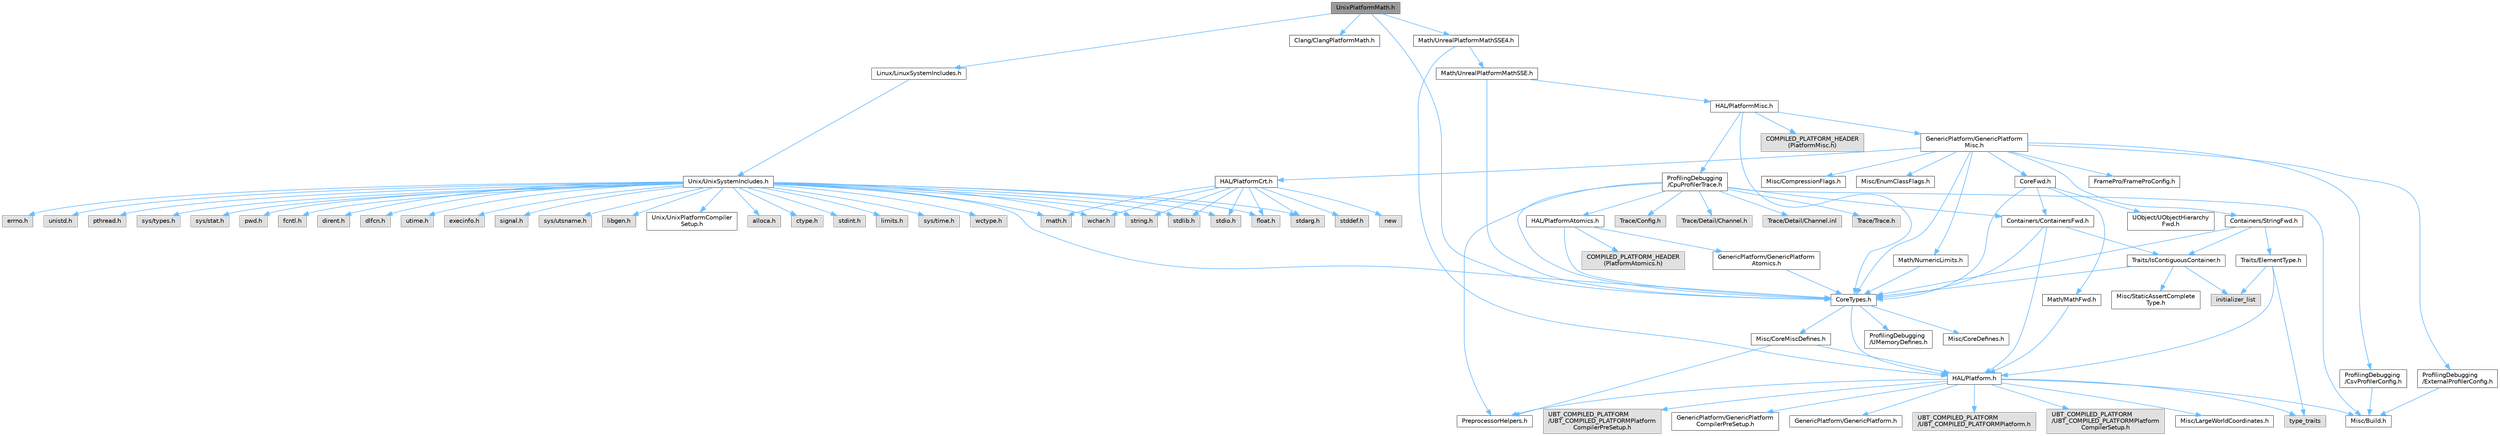 digraph "UnixPlatformMath.h"
{
 // INTERACTIVE_SVG=YES
 // LATEX_PDF_SIZE
  bgcolor="transparent";
  edge [fontname=Helvetica,fontsize=10,labelfontname=Helvetica,labelfontsize=10];
  node [fontname=Helvetica,fontsize=10,shape=box,height=0.2,width=0.4];
  Node1 [id="Node000001",label="UnixPlatformMath.h",height=0.2,width=0.4,color="gray40", fillcolor="grey60", style="filled", fontcolor="black",tooltip=" "];
  Node1 -> Node2 [id="edge1_Node000001_Node000002",color="steelblue1",style="solid",tooltip=" "];
  Node2 [id="Node000002",label="CoreTypes.h",height=0.2,width=0.4,color="grey40", fillcolor="white", style="filled",URL="$dc/dec/CoreTypes_8h.html",tooltip=" "];
  Node2 -> Node3 [id="edge2_Node000002_Node000003",color="steelblue1",style="solid",tooltip=" "];
  Node3 [id="Node000003",label="HAL/Platform.h",height=0.2,width=0.4,color="grey40", fillcolor="white", style="filled",URL="$d9/dd0/Platform_8h.html",tooltip=" "];
  Node3 -> Node4 [id="edge3_Node000003_Node000004",color="steelblue1",style="solid",tooltip=" "];
  Node4 [id="Node000004",label="Misc/Build.h",height=0.2,width=0.4,color="grey40", fillcolor="white", style="filled",URL="$d3/dbb/Build_8h.html",tooltip=" "];
  Node3 -> Node5 [id="edge4_Node000003_Node000005",color="steelblue1",style="solid",tooltip=" "];
  Node5 [id="Node000005",label="Misc/LargeWorldCoordinates.h",height=0.2,width=0.4,color="grey40", fillcolor="white", style="filled",URL="$d2/dcb/LargeWorldCoordinates_8h.html",tooltip=" "];
  Node3 -> Node6 [id="edge5_Node000003_Node000006",color="steelblue1",style="solid",tooltip=" "];
  Node6 [id="Node000006",label="type_traits",height=0.2,width=0.4,color="grey60", fillcolor="#E0E0E0", style="filled",tooltip=" "];
  Node3 -> Node7 [id="edge6_Node000003_Node000007",color="steelblue1",style="solid",tooltip=" "];
  Node7 [id="Node000007",label="PreprocessorHelpers.h",height=0.2,width=0.4,color="grey40", fillcolor="white", style="filled",URL="$db/ddb/PreprocessorHelpers_8h.html",tooltip=" "];
  Node3 -> Node8 [id="edge7_Node000003_Node000008",color="steelblue1",style="solid",tooltip=" "];
  Node8 [id="Node000008",label="UBT_COMPILED_PLATFORM\l/UBT_COMPILED_PLATFORMPlatform\lCompilerPreSetup.h",height=0.2,width=0.4,color="grey60", fillcolor="#E0E0E0", style="filled",tooltip=" "];
  Node3 -> Node9 [id="edge8_Node000003_Node000009",color="steelblue1",style="solid",tooltip=" "];
  Node9 [id="Node000009",label="GenericPlatform/GenericPlatform\lCompilerPreSetup.h",height=0.2,width=0.4,color="grey40", fillcolor="white", style="filled",URL="$d9/dc8/GenericPlatformCompilerPreSetup_8h.html",tooltip=" "];
  Node3 -> Node10 [id="edge9_Node000003_Node000010",color="steelblue1",style="solid",tooltip=" "];
  Node10 [id="Node000010",label="GenericPlatform/GenericPlatform.h",height=0.2,width=0.4,color="grey40", fillcolor="white", style="filled",URL="$d6/d84/GenericPlatform_8h.html",tooltip=" "];
  Node3 -> Node11 [id="edge10_Node000003_Node000011",color="steelblue1",style="solid",tooltip=" "];
  Node11 [id="Node000011",label="UBT_COMPILED_PLATFORM\l/UBT_COMPILED_PLATFORMPlatform.h",height=0.2,width=0.4,color="grey60", fillcolor="#E0E0E0", style="filled",tooltip=" "];
  Node3 -> Node12 [id="edge11_Node000003_Node000012",color="steelblue1",style="solid",tooltip=" "];
  Node12 [id="Node000012",label="UBT_COMPILED_PLATFORM\l/UBT_COMPILED_PLATFORMPlatform\lCompilerSetup.h",height=0.2,width=0.4,color="grey60", fillcolor="#E0E0E0", style="filled",tooltip=" "];
  Node2 -> Node13 [id="edge12_Node000002_Node000013",color="steelblue1",style="solid",tooltip=" "];
  Node13 [id="Node000013",label="ProfilingDebugging\l/UMemoryDefines.h",height=0.2,width=0.4,color="grey40", fillcolor="white", style="filled",URL="$d2/da2/UMemoryDefines_8h.html",tooltip=" "];
  Node2 -> Node14 [id="edge13_Node000002_Node000014",color="steelblue1",style="solid",tooltip=" "];
  Node14 [id="Node000014",label="Misc/CoreMiscDefines.h",height=0.2,width=0.4,color="grey40", fillcolor="white", style="filled",URL="$da/d38/CoreMiscDefines_8h.html",tooltip=" "];
  Node14 -> Node3 [id="edge14_Node000014_Node000003",color="steelblue1",style="solid",tooltip=" "];
  Node14 -> Node7 [id="edge15_Node000014_Node000007",color="steelblue1",style="solid",tooltip=" "];
  Node2 -> Node15 [id="edge16_Node000002_Node000015",color="steelblue1",style="solid",tooltip=" "];
  Node15 [id="Node000015",label="Misc/CoreDefines.h",height=0.2,width=0.4,color="grey40", fillcolor="white", style="filled",URL="$d3/dd2/CoreDefines_8h.html",tooltip=" "];
  Node1 -> Node16 [id="edge17_Node000001_Node000016",color="steelblue1",style="solid",tooltip=" "];
  Node16 [id="Node000016",label="Clang/ClangPlatformMath.h",height=0.2,width=0.4,color="grey40", fillcolor="white", style="filled",URL="$de/da6/ClangPlatformMath_8h.html",tooltip=" "];
  Node1 -> Node17 [id="edge18_Node000001_Node000017",color="steelblue1",style="solid",tooltip=" "];
  Node17 [id="Node000017",label="Linux/LinuxSystemIncludes.h",height=0.2,width=0.4,color="grey40", fillcolor="white", style="filled",URL="$de/d8b/LinuxSystemIncludes_8h.html",tooltip=" "];
  Node17 -> Node18 [id="edge19_Node000017_Node000018",color="steelblue1",style="solid",tooltip=" "];
  Node18 [id="Node000018",label="Unix/UnixSystemIncludes.h",height=0.2,width=0.4,color="grey40", fillcolor="white", style="filled",URL="$df/d1b/UnixSystemIncludes_8h.html",tooltip=" "];
  Node18 -> Node2 [id="edge20_Node000018_Node000002",color="steelblue1",style="solid",tooltip=" "];
  Node18 -> Node19 [id="edge21_Node000018_Node000019",color="steelblue1",style="solid",tooltip=" "];
  Node19 [id="Node000019",label="Unix/UnixPlatformCompiler\lSetup.h",height=0.2,width=0.4,color="grey40", fillcolor="white", style="filled",URL="$dc/d9e/UnixPlatformCompilerSetup_8h.html",tooltip=" "];
  Node18 -> Node20 [id="edge22_Node000018_Node000020",color="steelblue1",style="solid",tooltip=" "];
  Node20 [id="Node000020",label="string.h",height=0.2,width=0.4,color="grey60", fillcolor="#E0E0E0", style="filled",tooltip=" "];
  Node18 -> Node21 [id="edge23_Node000018_Node000021",color="steelblue1",style="solid",tooltip=" "];
  Node21 [id="Node000021",label="alloca.h",height=0.2,width=0.4,color="grey60", fillcolor="#E0E0E0", style="filled",tooltip=" "];
  Node18 -> Node22 [id="edge24_Node000018_Node000022",color="steelblue1",style="solid",tooltip=" "];
  Node22 [id="Node000022",label="stdlib.h",height=0.2,width=0.4,color="grey60", fillcolor="#E0E0E0", style="filled",tooltip=" "];
  Node18 -> Node23 [id="edge25_Node000018_Node000023",color="steelblue1",style="solid",tooltip=" "];
  Node23 [id="Node000023",label="stdio.h",height=0.2,width=0.4,color="grey60", fillcolor="#E0E0E0", style="filled",tooltip=" "];
  Node18 -> Node24 [id="edge26_Node000018_Node000024",color="steelblue1",style="solid",tooltip=" "];
  Node24 [id="Node000024",label="float.h",height=0.2,width=0.4,color="grey60", fillcolor="#E0E0E0", style="filled",tooltip=" "];
  Node18 -> Node25 [id="edge27_Node000018_Node000025",color="steelblue1",style="solid",tooltip=" "];
  Node25 [id="Node000025",label="ctype.h",height=0.2,width=0.4,color="grey60", fillcolor="#E0E0E0", style="filled",tooltip=" "];
  Node18 -> Node26 [id="edge28_Node000018_Node000026",color="steelblue1",style="solid",tooltip=" "];
  Node26 [id="Node000026",label="stdarg.h",height=0.2,width=0.4,color="grey60", fillcolor="#E0E0E0", style="filled",tooltip=" "];
  Node18 -> Node27 [id="edge29_Node000018_Node000027",color="steelblue1",style="solid",tooltip=" "];
  Node27 [id="Node000027",label="stdint.h",height=0.2,width=0.4,color="grey60", fillcolor="#E0E0E0", style="filled",tooltip=" "];
  Node18 -> Node28 [id="edge30_Node000018_Node000028",color="steelblue1",style="solid",tooltip=" "];
  Node28 [id="Node000028",label="limits.h",height=0.2,width=0.4,color="grey60", fillcolor="#E0E0E0", style="filled",tooltip=" "];
  Node18 -> Node29 [id="edge31_Node000018_Node000029",color="steelblue1",style="solid",tooltip=" "];
  Node29 [id="Node000029",label="sys/time.h",height=0.2,width=0.4,color="grey60", fillcolor="#E0E0E0", style="filled",tooltip=" "];
  Node18 -> Node30 [id="edge32_Node000018_Node000030",color="steelblue1",style="solid",tooltip=" "];
  Node30 [id="Node000030",label="math.h",height=0.2,width=0.4,color="grey60", fillcolor="#E0E0E0", style="filled",tooltip=" "];
  Node18 -> Node31 [id="edge33_Node000018_Node000031",color="steelblue1",style="solid",tooltip=" "];
  Node31 [id="Node000031",label="wchar.h",height=0.2,width=0.4,color="grey60", fillcolor="#E0E0E0", style="filled",tooltip=" "];
  Node18 -> Node32 [id="edge34_Node000018_Node000032",color="steelblue1",style="solid",tooltip=" "];
  Node32 [id="Node000032",label="wctype.h",height=0.2,width=0.4,color="grey60", fillcolor="#E0E0E0", style="filled",tooltip=" "];
  Node18 -> Node33 [id="edge35_Node000018_Node000033",color="steelblue1",style="solid",tooltip=" "];
  Node33 [id="Node000033",label="errno.h",height=0.2,width=0.4,color="grey60", fillcolor="#E0E0E0", style="filled",tooltip=" "];
  Node18 -> Node34 [id="edge36_Node000018_Node000034",color="steelblue1",style="solid",tooltip=" "];
  Node34 [id="Node000034",label="unistd.h",height=0.2,width=0.4,color="grey60", fillcolor="#E0E0E0", style="filled",tooltip=" "];
  Node18 -> Node35 [id="edge37_Node000018_Node000035",color="steelblue1",style="solid",tooltip=" "];
  Node35 [id="Node000035",label="pthread.h",height=0.2,width=0.4,color="grey60", fillcolor="#E0E0E0", style="filled",tooltip=" "];
  Node18 -> Node36 [id="edge38_Node000018_Node000036",color="steelblue1",style="solid",tooltip=" "];
  Node36 [id="Node000036",label="sys/types.h",height=0.2,width=0.4,color="grey60", fillcolor="#E0E0E0", style="filled",tooltip=" "];
  Node18 -> Node37 [id="edge39_Node000018_Node000037",color="steelblue1",style="solid",tooltip=" "];
  Node37 [id="Node000037",label="sys/stat.h",height=0.2,width=0.4,color="grey60", fillcolor="#E0E0E0", style="filled",tooltip=" "];
  Node18 -> Node38 [id="edge40_Node000018_Node000038",color="steelblue1",style="solid",tooltip=" "];
  Node38 [id="Node000038",label="pwd.h",height=0.2,width=0.4,color="grey60", fillcolor="#E0E0E0", style="filled",tooltip=" "];
  Node18 -> Node39 [id="edge41_Node000018_Node000039",color="steelblue1",style="solid",tooltip=" "];
  Node39 [id="Node000039",label="fcntl.h",height=0.2,width=0.4,color="grey60", fillcolor="#E0E0E0", style="filled",tooltip=" "];
  Node18 -> Node40 [id="edge42_Node000018_Node000040",color="steelblue1",style="solid",tooltip=" "];
  Node40 [id="Node000040",label="dirent.h",height=0.2,width=0.4,color="grey60", fillcolor="#E0E0E0", style="filled",tooltip=" "];
  Node18 -> Node41 [id="edge43_Node000018_Node000041",color="steelblue1",style="solid",tooltip=" "];
  Node41 [id="Node000041",label="dlfcn.h",height=0.2,width=0.4,color="grey60", fillcolor="#E0E0E0", style="filled",tooltip=" "];
  Node18 -> Node42 [id="edge44_Node000018_Node000042",color="steelblue1",style="solid",tooltip=" "];
  Node42 [id="Node000042",label="utime.h",height=0.2,width=0.4,color="grey60", fillcolor="#E0E0E0", style="filled",tooltip=" "];
  Node18 -> Node43 [id="edge45_Node000018_Node000043",color="steelblue1",style="solid",tooltip=" "];
  Node43 [id="Node000043",label="execinfo.h",height=0.2,width=0.4,color="grey60", fillcolor="#E0E0E0", style="filled",tooltip=" "];
  Node18 -> Node44 [id="edge46_Node000018_Node000044",color="steelblue1",style="solid",tooltip=" "];
  Node44 [id="Node000044",label="signal.h",height=0.2,width=0.4,color="grey60", fillcolor="#E0E0E0", style="filled",tooltip=" "];
  Node18 -> Node45 [id="edge47_Node000018_Node000045",color="steelblue1",style="solid",tooltip=" "];
  Node45 [id="Node000045",label="sys/utsname.h",height=0.2,width=0.4,color="grey60", fillcolor="#E0E0E0", style="filled",tooltip=" "];
  Node18 -> Node46 [id="edge48_Node000018_Node000046",color="steelblue1",style="solid",tooltip=" "];
  Node46 [id="Node000046",label="libgen.h",height=0.2,width=0.4,color="grey60", fillcolor="#E0E0E0", style="filled",tooltip=" "];
  Node1 -> Node47 [id="edge49_Node000001_Node000047",color="steelblue1",style="solid",tooltip=" "];
  Node47 [id="Node000047",label="Math/UnrealPlatformMathSSE4.h",height=0.2,width=0.4,color="grey40", fillcolor="white", style="filled",URL="$db/df0/UnrealPlatformMathSSE4_8h.html",tooltip=" "];
  Node47 -> Node3 [id="edge50_Node000047_Node000003",color="steelblue1",style="solid",tooltip=" "];
  Node47 -> Node48 [id="edge51_Node000047_Node000048",color="steelblue1",style="solid",tooltip=" "];
  Node48 [id="Node000048",label="Math/UnrealPlatformMathSSE.h",height=0.2,width=0.4,color="grey40", fillcolor="white", style="filled",URL="$db/db6/UnrealPlatformMathSSE_8h.html",tooltip=" "];
  Node48 -> Node2 [id="edge52_Node000048_Node000002",color="steelblue1",style="solid",tooltip=" "];
  Node48 -> Node49 [id="edge53_Node000048_Node000049",color="steelblue1",style="solid",tooltip=" "];
  Node49 [id="Node000049",label="HAL/PlatformMisc.h",height=0.2,width=0.4,color="grey40", fillcolor="white", style="filled",URL="$d0/df5/PlatformMisc_8h.html",tooltip=" "];
  Node49 -> Node2 [id="edge54_Node000049_Node000002",color="steelblue1",style="solid",tooltip=" "];
  Node49 -> Node50 [id="edge55_Node000049_Node000050",color="steelblue1",style="solid",tooltip=" "];
  Node50 [id="Node000050",label="GenericPlatform/GenericPlatform\lMisc.h",height=0.2,width=0.4,color="grey40", fillcolor="white", style="filled",URL="$db/d9a/GenericPlatformMisc_8h.html",tooltip=" "];
  Node50 -> Node51 [id="edge56_Node000050_Node000051",color="steelblue1",style="solid",tooltip=" "];
  Node51 [id="Node000051",label="Containers/StringFwd.h",height=0.2,width=0.4,color="grey40", fillcolor="white", style="filled",URL="$df/d37/StringFwd_8h.html",tooltip=" "];
  Node51 -> Node2 [id="edge57_Node000051_Node000002",color="steelblue1",style="solid",tooltip=" "];
  Node51 -> Node52 [id="edge58_Node000051_Node000052",color="steelblue1",style="solid",tooltip=" "];
  Node52 [id="Node000052",label="Traits/ElementType.h",height=0.2,width=0.4,color="grey40", fillcolor="white", style="filled",URL="$d5/d4f/ElementType_8h.html",tooltip=" "];
  Node52 -> Node3 [id="edge59_Node000052_Node000003",color="steelblue1",style="solid",tooltip=" "];
  Node52 -> Node53 [id="edge60_Node000052_Node000053",color="steelblue1",style="solid",tooltip=" "];
  Node53 [id="Node000053",label="initializer_list",height=0.2,width=0.4,color="grey60", fillcolor="#E0E0E0", style="filled",tooltip=" "];
  Node52 -> Node6 [id="edge61_Node000052_Node000006",color="steelblue1",style="solid",tooltip=" "];
  Node51 -> Node54 [id="edge62_Node000051_Node000054",color="steelblue1",style="solid",tooltip=" "];
  Node54 [id="Node000054",label="Traits/IsContiguousContainer.h",height=0.2,width=0.4,color="grey40", fillcolor="white", style="filled",URL="$d5/d3c/IsContiguousContainer_8h.html",tooltip=" "];
  Node54 -> Node2 [id="edge63_Node000054_Node000002",color="steelblue1",style="solid",tooltip=" "];
  Node54 -> Node55 [id="edge64_Node000054_Node000055",color="steelblue1",style="solid",tooltip=" "];
  Node55 [id="Node000055",label="Misc/StaticAssertComplete\lType.h",height=0.2,width=0.4,color="grey40", fillcolor="white", style="filled",URL="$d5/d4e/StaticAssertCompleteType_8h.html",tooltip=" "];
  Node54 -> Node53 [id="edge65_Node000054_Node000053",color="steelblue1",style="solid",tooltip=" "];
  Node50 -> Node56 [id="edge66_Node000050_Node000056",color="steelblue1",style="solid",tooltip=" "];
  Node56 [id="Node000056",label="CoreFwd.h",height=0.2,width=0.4,color="grey40", fillcolor="white", style="filled",URL="$d1/d1e/CoreFwd_8h.html",tooltip=" "];
  Node56 -> Node2 [id="edge67_Node000056_Node000002",color="steelblue1",style="solid",tooltip=" "];
  Node56 -> Node57 [id="edge68_Node000056_Node000057",color="steelblue1",style="solid",tooltip=" "];
  Node57 [id="Node000057",label="Containers/ContainersFwd.h",height=0.2,width=0.4,color="grey40", fillcolor="white", style="filled",URL="$d4/d0a/ContainersFwd_8h.html",tooltip=" "];
  Node57 -> Node3 [id="edge69_Node000057_Node000003",color="steelblue1",style="solid",tooltip=" "];
  Node57 -> Node2 [id="edge70_Node000057_Node000002",color="steelblue1",style="solid",tooltip=" "];
  Node57 -> Node54 [id="edge71_Node000057_Node000054",color="steelblue1",style="solid",tooltip=" "];
  Node56 -> Node58 [id="edge72_Node000056_Node000058",color="steelblue1",style="solid",tooltip=" "];
  Node58 [id="Node000058",label="Math/MathFwd.h",height=0.2,width=0.4,color="grey40", fillcolor="white", style="filled",URL="$d2/d10/MathFwd_8h.html",tooltip=" "];
  Node58 -> Node3 [id="edge73_Node000058_Node000003",color="steelblue1",style="solid",tooltip=" "];
  Node56 -> Node59 [id="edge74_Node000056_Node000059",color="steelblue1",style="solid",tooltip=" "];
  Node59 [id="Node000059",label="UObject/UObjectHierarchy\lFwd.h",height=0.2,width=0.4,color="grey40", fillcolor="white", style="filled",URL="$d3/d13/UObjectHierarchyFwd_8h.html",tooltip=" "];
  Node50 -> Node2 [id="edge75_Node000050_Node000002",color="steelblue1",style="solid",tooltip=" "];
  Node50 -> Node60 [id="edge76_Node000050_Node000060",color="steelblue1",style="solid",tooltip=" "];
  Node60 [id="Node000060",label="FramePro/FrameProConfig.h",height=0.2,width=0.4,color="grey40", fillcolor="white", style="filled",URL="$d7/d90/FrameProConfig_8h.html",tooltip=" "];
  Node50 -> Node61 [id="edge77_Node000050_Node000061",color="steelblue1",style="solid",tooltip=" "];
  Node61 [id="Node000061",label="HAL/PlatformCrt.h",height=0.2,width=0.4,color="grey40", fillcolor="white", style="filled",URL="$d8/d75/PlatformCrt_8h.html",tooltip=" "];
  Node61 -> Node62 [id="edge78_Node000061_Node000062",color="steelblue1",style="solid",tooltip=" "];
  Node62 [id="Node000062",label="new",height=0.2,width=0.4,color="grey60", fillcolor="#E0E0E0", style="filled",tooltip=" "];
  Node61 -> Node31 [id="edge79_Node000061_Node000031",color="steelblue1",style="solid",tooltip=" "];
  Node61 -> Node63 [id="edge80_Node000061_Node000063",color="steelblue1",style="solid",tooltip=" "];
  Node63 [id="Node000063",label="stddef.h",height=0.2,width=0.4,color="grey60", fillcolor="#E0E0E0", style="filled",tooltip=" "];
  Node61 -> Node22 [id="edge81_Node000061_Node000022",color="steelblue1",style="solid",tooltip=" "];
  Node61 -> Node23 [id="edge82_Node000061_Node000023",color="steelblue1",style="solid",tooltip=" "];
  Node61 -> Node26 [id="edge83_Node000061_Node000026",color="steelblue1",style="solid",tooltip=" "];
  Node61 -> Node30 [id="edge84_Node000061_Node000030",color="steelblue1",style="solid",tooltip=" "];
  Node61 -> Node24 [id="edge85_Node000061_Node000024",color="steelblue1",style="solid",tooltip=" "];
  Node61 -> Node20 [id="edge86_Node000061_Node000020",color="steelblue1",style="solid",tooltip=" "];
  Node50 -> Node64 [id="edge87_Node000050_Node000064",color="steelblue1",style="solid",tooltip=" "];
  Node64 [id="Node000064",label="Math/NumericLimits.h",height=0.2,width=0.4,color="grey40", fillcolor="white", style="filled",URL="$df/d1b/NumericLimits_8h.html",tooltip=" "];
  Node64 -> Node2 [id="edge88_Node000064_Node000002",color="steelblue1",style="solid",tooltip=" "];
  Node50 -> Node65 [id="edge89_Node000050_Node000065",color="steelblue1",style="solid",tooltip=" "];
  Node65 [id="Node000065",label="Misc/CompressionFlags.h",height=0.2,width=0.4,color="grey40", fillcolor="white", style="filled",URL="$d9/d76/CompressionFlags_8h.html",tooltip=" "];
  Node50 -> Node66 [id="edge90_Node000050_Node000066",color="steelblue1",style="solid",tooltip=" "];
  Node66 [id="Node000066",label="Misc/EnumClassFlags.h",height=0.2,width=0.4,color="grey40", fillcolor="white", style="filled",URL="$d8/de7/EnumClassFlags_8h.html",tooltip=" "];
  Node50 -> Node67 [id="edge91_Node000050_Node000067",color="steelblue1",style="solid",tooltip=" "];
  Node67 [id="Node000067",label="ProfilingDebugging\l/CsvProfilerConfig.h",height=0.2,width=0.4,color="grey40", fillcolor="white", style="filled",URL="$d3/d88/CsvProfilerConfig_8h.html",tooltip=" "];
  Node67 -> Node4 [id="edge92_Node000067_Node000004",color="steelblue1",style="solid",tooltip=" "];
  Node50 -> Node68 [id="edge93_Node000050_Node000068",color="steelblue1",style="solid",tooltip=" "];
  Node68 [id="Node000068",label="ProfilingDebugging\l/ExternalProfilerConfig.h",height=0.2,width=0.4,color="grey40", fillcolor="white", style="filled",URL="$d3/dbb/ExternalProfilerConfig_8h.html",tooltip=" "];
  Node68 -> Node4 [id="edge94_Node000068_Node000004",color="steelblue1",style="solid",tooltip=" "];
  Node49 -> Node69 [id="edge95_Node000049_Node000069",color="steelblue1",style="solid",tooltip=" "];
  Node69 [id="Node000069",label="COMPILED_PLATFORM_HEADER\l(PlatformMisc.h)",height=0.2,width=0.4,color="grey60", fillcolor="#E0E0E0", style="filled",tooltip=" "];
  Node49 -> Node70 [id="edge96_Node000049_Node000070",color="steelblue1",style="solid",tooltip=" "];
  Node70 [id="Node000070",label="ProfilingDebugging\l/CpuProfilerTrace.h",height=0.2,width=0.4,color="grey40", fillcolor="white", style="filled",URL="$da/dcb/CpuProfilerTrace_8h.html",tooltip=" "];
  Node70 -> Node2 [id="edge97_Node000070_Node000002",color="steelblue1",style="solid",tooltip=" "];
  Node70 -> Node57 [id="edge98_Node000070_Node000057",color="steelblue1",style="solid",tooltip=" "];
  Node70 -> Node71 [id="edge99_Node000070_Node000071",color="steelblue1",style="solid",tooltip=" "];
  Node71 [id="Node000071",label="HAL/PlatformAtomics.h",height=0.2,width=0.4,color="grey40", fillcolor="white", style="filled",URL="$d3/d36/PlatformAtomics_8h.html",tooltip=" "];
  Node71 -> Node2 [id="edge100_Node000071_Node000002",color="steelblue1",style="solid",tooltip=" "];
  Node71 -> Node72 [id="edge101_Node000071_Node000072",color="steelblue1",style="solid",tooltip=" "];
  Node72 [id="Node000072",label="GenericPlatform/GenericPlatform\lAtomics.h",height=0.2,width=0.4,color="grey40", fillcolor="white", style="filled",URL="$da/d72/GenericPlatformAtomics_8h.html",tooltip=" "];
  Node72 -> Node2 [id="edge102_Node000072_Node000002",color="steelblue1",style="solid",tooltip=" "];
  Node71 -> Node73 [id="edge103_Node000071_Node000073",color="steelblue1",style="solid",tooltip=" "];
  Node73 [id="Node000073",label="COMPILED_PLATFORM_HEADER\l(PlatformAtomics.h)",height=0.2,width=0.4,color="grey60", fillcolor="#E0E0E0", style="filled",tooltip=" "];
  Node70 -> Node7 [id="edge104_Node000070_Node000007",color="steelblue1",style="solid",tooltip=" "];
  Node70 -> Node4 [id="edge105_Node000070_Node000004",color="steelblue1",style="solid",tooltip=" "];
  Node70 -> Node74 [id="edge106_Node000070_Node000074",color="steelblue1",style="solid",tooltip=" "];
  Node74 [id="Node000074",label="Trace/Config.h",height=0.2,width=0.4,color="grey60", fillcolor="#E0E0E0", style="filled",tooltip=" "];
  Node70 -> Node75 [id="edge107_Node000070_Node000075",color="steelblue1",style="solid",tooltip=" "];
  Node75 [id="Node000075",label="Trace/Detail/Channel.h",height=0.2,width=0.4,color="grey60", fillcolor="#E0E0E0", style="filled",tooltip=" "];
  Node70 -> Node76 [id="edge108_Node000070_Node000076",color="steelblue1",style="solid",tooltip=" "];
  Node76 [id="Node000076",label="Trace/Detail/Channel.inl",height=0.2,width=0.4,color="grey60", fillcolor="#E0E0E0", style="filled",tooltip=" "];
  Node70 -> Node77 [id="edge109_Node000070_Node000077",color="steelblue1",style="solid",tooltip=" "];
  Node77 [id="Node000077",label="Trace/Trace.h",height=0.2,width=0.4,color="grey60", fillcolor="#E0E0E0", style="filled",tooltip=" "];
}
